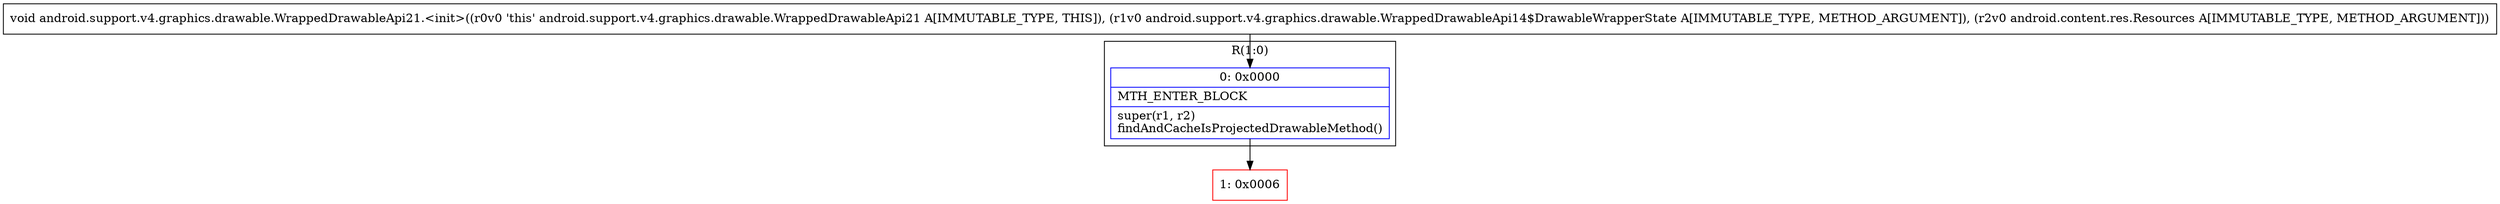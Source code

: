 digraph "CFG forandroid.support.v4.graphics.drawable.WrappedDrawableApi21.\<init\>(Landroid\/support\/v4\/graphics\/drawable\/WrappedDrawableApi14$DrawableWrapperState;Landroid\/content\/res\/Resources;)V" {
subgraph cluster_Region_1478025270 {
label = "R(1:0)";
node [shape=record,color=blue];
Node_0 [shape=record,label="{0\:\ 0x0000|MTH_ENTER_BLOCK\l|super(r1, r2)\lfindAndCacheIsProjectedDrawableMethod()\l}"];
}
Node_1 [shape=record,color=red,label="{1\:\ 0x0006}"];
MethodNode[shape=record,label="{void android.support.v4.graphics.drawable.WrappedDrawableApi21.\<init\>((r0v0 'this' android.support.v4.graphics.drawable.WrappedDrawableApi21 A[IMMUTABLE_TYPE, THIS]), (r1v0 android.support.v4.graphics.drawable.WrappedDrawableApi14$DrawableWrapperState A[IMMUTABLE_TYPE, METHOD_ARGUMENT]), (r2v0 android.content.res.Resources A[IMMUTABLE_TYPE, METHOD_ARGUMENT])) }"];
MethodNode -> Node_0;
Node_0 -> Node_1;
}


